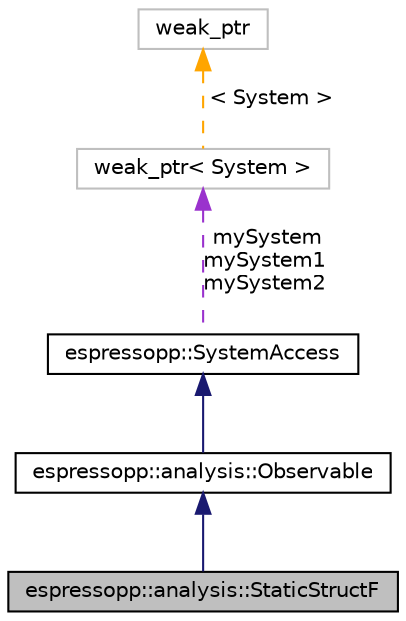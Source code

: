 digraph G
{
  edge [fontname="Helvetica",fontsize="10",labelfontname="Helvetica",labelfontsize="10"];
  node [fontname="Helvetica",fontsize="10",shape=record];
  Node1 [label="espressopp::analysis::StaticStructF",height=0.2,width=0.4,color="black", fillcolor="grey75", style="filled" fontcolor="black"];
  Node2 -> Node1 [dir="back",color="midnightblue",fontsize="10",style="solid",fontname="Helvetica"];
  Node2 [label="espressopp::analysis::Observable",height=0.2,width=0.4,color="black", fillcolor="white", style="filled",URL="$classespressopp_1_1analysis_1_1Observable.html",tooltip="All quantities to be measured derive from this abstract base class."];
  Node3 -> Node2 [dir="back",color="midnightblue",fontsize="10",style="solid",fontname="Helvetica"];
  Node3 [label="espressopp::SystemAccess",height=0.2,width=0.4,color="black", fillcolor="white", style="filled",URL="$classespressopp_1_1SystemAccess.html",tooltip="Common base class for all classes that need access to the system."];
  Node4 -> Node3 [dir="back",color="darkorchid3",fontsize="10",style="dashed",label=" mySystem\nmySystem1\nmySystem2" ,fontname="Helvetica"];
  Node4 [label="weak_ptr\< System \>",height=0.2,width=0.4,color="grey75", fillcolor="white", style="filled"];
  Node5 -> Node4 [dir="back",color="orange",fontsize="10",style="dashed",label=" \< System \>" ,fontname="Helvetica"];
  Node5 [label="weak_ptr",height=0.2,width=0.4,color="grey75", fillcolor="white", style="filled"];
}
